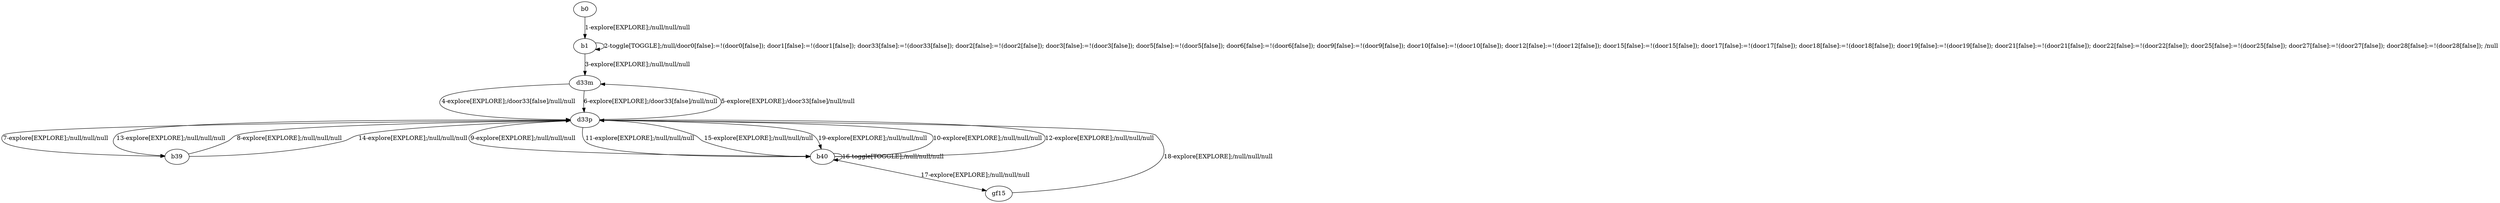 # Total number of goals covered by this test: 1
# b40 --> d33p

digraph g {
"b0" -> "b1" [label = "1-explore[EXPLORE];/null/null/null"];
"b1" -> "b1" [label = "2-toggle[TOGGLE];/null/door0[false]:=!(door0[false]); door1[false]:=!(door1[false]); door33[false]:=!(door33[false]); door2[false]:=!(door2[false]); door3[false]:=!(door3[false]); door5[false]:=!(door5[false]); door6[false]:=!(door6[false]); door9[false]:=!(door9[false]); door10[false]:=!(door10[false]); door12[false]:=!(door12[false]); door15[false]:=!(door15[false]); door17[false]:=!(door17[false]); door18[false]:=!(door18[false]); door19[false]:=!(door19[false]); door21[false]:=!(door21[false]); door22[false]:=!(door22[false]); door25[false]:=!(door25[false]); door27[false]:=!(door27[false]); door28[false]:=!(door28[false]); /null"];
"b1" -> "d33m" [label = "3-explore[EXPLORE];/null/null/null"];
"d33m" -> "d33p" [label = "4-explore[EXPLORE];/door33[false]/null/null"];
"d33p" -> "d33m" [label = "5-explore[EXPLORE];/door33[false]/null/null"];
"d33m" -> "d33p" [label = "6-explore[EXPLORE];/door33[false]/null/null"];
"d33p" -> "b39" [label = "7-explore[EXPLORE];/null/null/null"];
"b39" -> "d33p" [label = "8-explore[EXPLORE];/null/null/null"];
"d33p" -> "b40" [label = "9-explore[EXPLORE];/null/null/null"];
"b40" -> "d33p" [label = "10-explore[EXPLORE];/null/null/null"];
"d33p" -> "b40" [label = "11-explore[EXPLORE];/null/null/null"];
"b40" -> "d33p" [label = "12-explore[EXPLORE];/null/null/null"];
"d33p" -> "b39" [label = "13-explore[EXPLORE];/null/null/null"];
"b39" -> "d33p" [label = "14-explore[EXPLORE];/null/null/null"];
"d33p" -> "b40" [label = "15-explore[EXPLORE];/null/null/null"];
"b40" -> "b40" [label = "16-toggle[TOGGLE];/null/null/null"];
"b40" -> "gf15" [label = "17-explore[EXPLORE];/null/null/null"];
"gf15" -> "d33p" [label = "18-explore[EXPLORE];/null/null/null"];
"d33p" -> "b40" [label = "19-explore[EXPLORE];/null/null/null"];
}